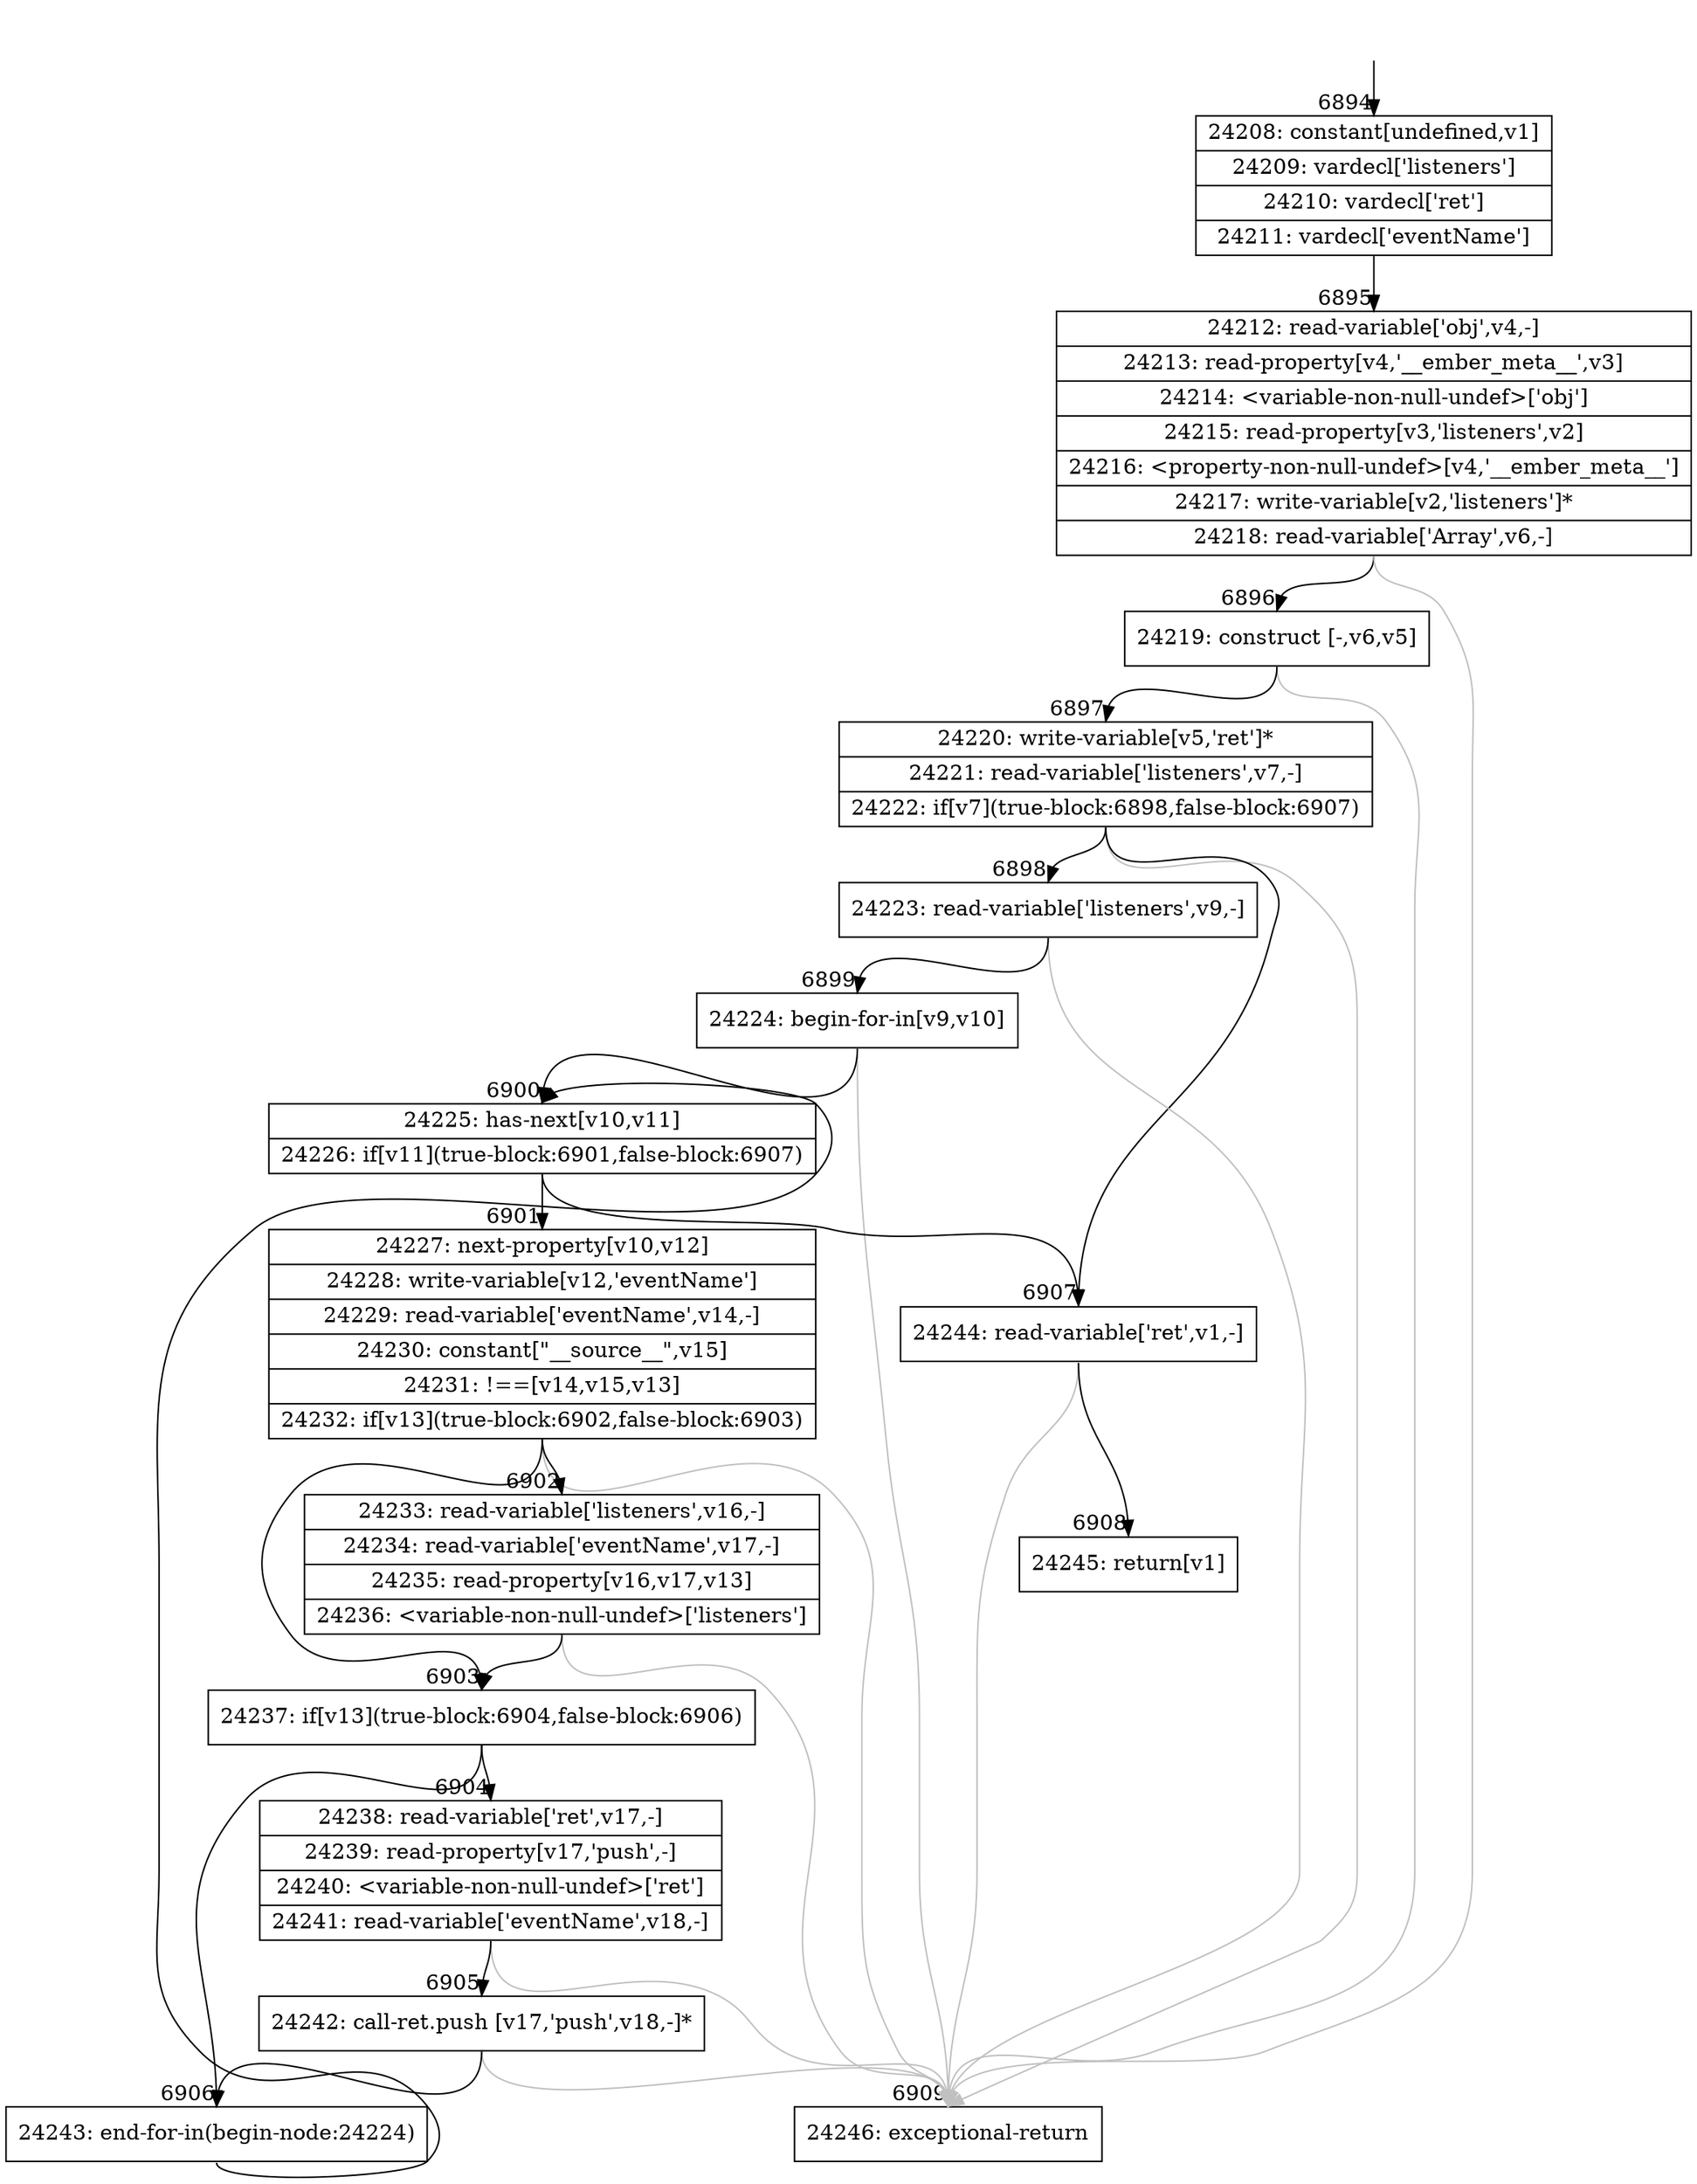 digraph {
rankdir="TD"
BB_entry569[shape=none,label=""];
BB_entry569 -> BB6894 [tailport=s, headport=n, headlabel="    6894"]
BB6894 [shape=record label="{24208: constant[undefined,v1]|24209: vardecl['listeners']|24210: vardecl['ret']|24211: vardecl['eventName']}" ] 
BB6894 -> BB6895 [tailport=s, headport=n, headlabel="      6895"]
BB6895 [shape=record label="{24212: read-variable['obj',v4,-]|24213: read-property[v4,'__ember_meta__',v3]|24214: \<variable-non-null-undef\>['obj']|24215: read-property[v3,'listeners',v2]|24216: \<property-non-null-undef\>[v4,'__ember_meta__']|24217: write-variable[v2,'listeners']*|24218: read-variable['Array',v6,-]}" ] 
BB6895 -> BB6896 [tailport=s, headport=n, headlabel="      6896"]
BB6895 -> BB6909 [tailport=s, headport=n, color=gray, headlabel="      6909"]
BB6896 [shape=record label="{24219: construct [-,v6,v5]}" ] 
BB6896 -> BB6897 [tailport=s, headport=n, headlabel="      6897"]
BB6896 -> BB6909 [tailport=s, headport=n, color=gray]
BB6897 [shape=record label="{24220: write-variable[v5,'ret']*|24221: read-variable['listeners',v7,-]|24222: if[v7](true-block:6898,false-block:6907)}" ] 
BB6897 -> BB6898 [tailport=s, headport=n, headlabel="      6898"]
BB6897 -> BB6907 [tailport=s, headport=n, headlabel="      6907"]
BB6897 -> BB6909 [tailport=s, headport=n, color=gray]
BB6898 [shape=record label="{24223: read-variable['listeners',v9,-]}" ] 
BB6898 -> BB6899 [tailport=s, headport=n, headlabel="      6899"]
BB6898 -> BB6909 [tailport=s, headport=n, color=gray]
BB6899 [shape=record label="{24224: begin-for-in[v9,v10]}" ] 
BB6899 -> BB6900 [tailport=s, headport=n, headlabel="      6900"]
BB6899 -> BB6909 [tailport=s, headport=n, color=gray]
BB6900 [shape=record label="{24225: has-next[v10,v11]|24226: if[v11](true-block:6901,false-block:6907)}" ] 
BB6900 -> BB6901 [tailport=s, headport=n, headlabel="      6901"]
BB6900 -> BB6907 [tailport=s, headport=n]
BB6901 [shape=record label="{24227: next-property[v10,v12]|24228: write-variable[v12,'eventName']|24229: read-variable['eventName',v14,-]|24230: constant[\"__source__\",v15]|24231: !==[v14,v15,v13]|24232: if[v13](true-block:6902,false-block:6903)}" ] 
BB6901 -> BB6903 [tailport=s, headport=n, headlabel="      6903"]
BB6901 -> BB6902 [tailport=s, headport=n, headlabel="      6902"]
BB6901 -> BB6909 [tailport=s, headport=n, color=gray]
BB6902 [shape=record label="{24233: read-variable['listeners',v16,-]|24234: read-variable['eventName',v17,-]|24235: read-property[v16,v17,v13]|24236: \<variable-non-null-undef\>['listeners']}" ] 
BB6902 -> BB6903 [tailport=s, headport=n]
BB6902 -> BB6909 [tailport=s, headport=n, color=gray]
BB6903 [shape=record label="{24237: if[v13](true-block:6904,false-block:6906)}" ] 
BB6903 -> BB6904 [tailport=s, headport=n, headlabel="      6904"]
BB6903 -> BB6906 [tailport=s, headport=n, headlabel="      6906"]
BB6904 [shape=record label="{24238: read-variable['ret',v17,-]|24239: read-property[v17,'push',-]|24240: \<variable-non-null-undef\>['ret']|24241: read-variable['eventName',v18,-]}" ] 
BB6904 -> BB6905 [tailport=s, headport=n, headlabel="      6905"]
BB6904 -> BB6909 [tailport=s, headport=n, color=gray]
BB6905 [shape=record label="{24242: call-ret.push [v17,'push',v18,-]*}" ] 
BB6905 -> BB6906 [tailport=s, headport=n]
BB6905 -> BB6909 [tailport=s, headport=n, color=gray]
BB6906 [shape=record label="{24243: end-for-in(begin-node:24224)}" ] 
BB6906 -> BB6900 [tailport=s, headport=n]
BB6907 [shape=record label="{24244: read-variable['ret',v1,-]}" ] 
BB6907 -> BB6908 [tailport=s, headport=n, headlabel="      6908"]
BB6907 -> BB6909 [tailport=s, headport=n, color=gray]
BB6908 [shape=record label="{24245: return[v1]}" ] 
BB6909 [shape=record label="{24246: exceptional-return}" ] 
//#$~ 12854
}
